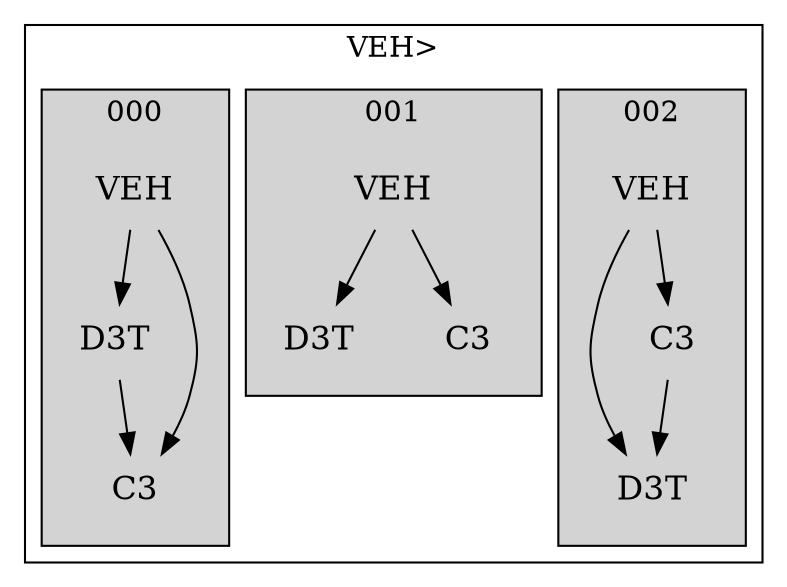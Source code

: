 strict digraph FirstlevelCluster {
	labelloc = "t";
	compound = false;
	subgraph cluster_0 {
	label= "VEH>";
		subgraph	cluster_2 {
		label = "002";
			style = filled;
			node	[label = VEH, shape = plaintext, fontsize = 16] VEH2;
			node	[label = D3T, shape = plaintext, fontsize = 16] D3T2;
			node	[label = C3, shape = plaintext, fontsize = 16] C32;
			VEH2->D3T2;VEH2->C32;C32->D3T2;			}
		subgraph	cluster_3 {
		label = "001";
			style = filled;
			node	[label = VEH, shape = plaintext, fontsize = 16] VEH3;
			node	[label = D3T, shape = plaintext, fontsize = 16] D3T3;
			node	[label = C3, shape = plaintext, fontsize = 16] C33;
			VEH3->D3T3;VEH3->C33;			}
		subgraph	cluster_4 {
		label = "000";
			style = filled;
			node	[label = VEH, shape = plaintext, fontsize = 16] VEH4;
			node	[label = D3T, shape = plaintext, fontsize = 16] D3T4;
			node	[label = C3, shape = plaintext, fontsize = 16] C34;
			VEH4->D3T4;VEH4->C34;D3T4->C34;			}
}}